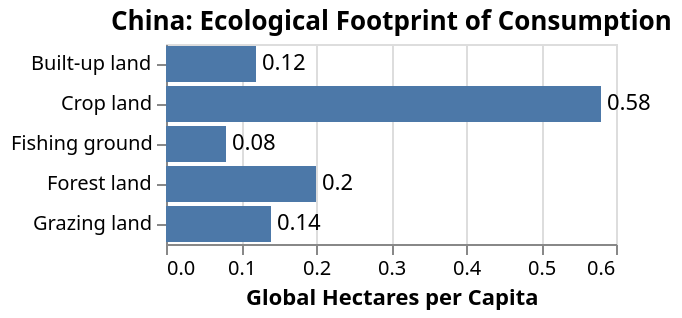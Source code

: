 {
  "$schema": "https://vega.github.io/schema/vega/v5.json",
  "description": "Bar chart with text labels. Apply scale padding to make the frame cover the labels.",
  "background": "white",
  "padding": 5,
  "width": 225,
  "title": {
    "text": "China: Ecological Footprint of Consumption",
    "frame": "group"
  },
  "style": "cell",
  "data": [
    {
      "name": "source_0",
      "values": [
        {"Area Type": "Built-up land", "Global Hectares per Capita": 0.12},
        {"Area Type": "Crop land", "Global Hectares per Capita": 0.58},
        {"Area Type": "Grazing land", "Global Hectares per Capita": 0.14},
        {"Area Type": "Fishing ground", "Global Hectares per Capita": 0.08},
        {"Area Type": "Forest land", "Global Hectares per Capita": 0.2}
      ]
    },
    {
      "name": "data_0",
      "source": "source_0",
      "transform": [
        {
          "type": "filter",
          "expr": "isValid(datum[\"Global Hectares per Capita\"]) && isFinite(+datum[\"Global Hectares per Capita\"])"
        }
      ]
    }
  ],
  "signals": [
    {"name": "y_step", "value": 20},
    {
      "name": "height",
      "update": "bandspace(domain('y').length, 0.1, 0.05) * y_step"
    }
  ],
  "marks": [
    {
      "name": "layer_0_marks",
      "type": "rect",
      "style": ["bar"],
      "from": {"data": "data_0"},
      "encode": {
        "update": {
          "fill": {"value": "#4c78a8"},
          "ariaRoleDescription": {"value": "bar"},
          "description": {
            "signal": "\"Area Type: \" + (isValid(datum[\"Area Type\"]) ? datum[\"Area Type\"] : \"\"+datum[\"Area Type\"]) + \"; Global Hectares per Capita: \" + (format(datum[\"Global Hectares per Capita\"], \"\"))"
          },
          "x": {"scale": "x", "field": "Global Hectares per Capita"},
          "x2": {"scale": "x", "value": 0},
          "y": {"scale": "y", "field": "Area Type"},
          "height": {"scale": "y", "band": 1}
        }
      }
    },
    {
      "name": "layer_1_marks",
      "type": "text",
      "style": ["text"],
      "from": {"data": "data_0"},
      "encode": {
        "update": {
          "align": {"value": "left"},
          "baseline": {"value": "middle"},
          "dx": {"value": 3},
          "fill": {"value": "black"},
          "description": {
            "signal": "\"Area Type: \" + (isValid(datum[\"Area Type\"]) ? datum[\"Area Type\"] : \"\"+datum[\"Area Type\"]) + \"; Global Hectares per Capita: \" + (format(datum[\"Global Hectares per Capita\"], \"\"))"
          },
          "x": {"scale": "x", "field": "Global Hectares per Capita"},
          "y": {"scale": "y", "field": "Area Type", "band": 0.5},
          "text": {
            "signal": "format(datum[\"Global Hectares per Capita\"], \"\")"
          }
        }
      }
    }
  ],
  "scales": [
    {
      "name": "x",
      "type": "linear",
      "domain": {"data": "data_0", "field": "Global Hectares per Capita"},
      "range": [0, {"signal": "width"}],
      "nice": true,
      "zero": true
    },
    {
      "name": "y",
      "type": "band",
      "domain": {"data": "data_0", "field": "Area Type", "sort": true},
      "range": {"step": {"signal": "y_step"}},
      "paddingInner": 0.1,
      "paddingOuter": 0.05
    }
  ],
  "axes": [
    {
      "scale": "x",
      "orient": "bottom",
      "gridScale": "y",
      "grid": true,
      "tickCount": {"signal": "ceil(width/40)"},
      "domain": false,
      "labels": false,
      "aria": false,
      "maxExtent": 0,
      "minExtent": 0,
      "ticks": false,
      "zindex": 0
    },
    {
      "scale": "x",
      "orient": "bottom",
      "grid": false,
      "title": "Global Hectares per Capita",
      "labelFlush": true,
      "labelOverlap": true,
      "tickCount": {"signal": "ceil(width/40)"},
      "zindex": 0
    },
    {
      "scale": "y",
      "orient": "left",
      "grid": false,
      "zindex": 0
    }
  ],
  "config": {}
}
